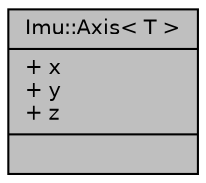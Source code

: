 digraph "Imu::Axis&lt; T &gt;"
{
 // LATEX_PDF_SIZE
  edge [fontname="Helvetica",fontsize="10",labelfontname="Helvetica",labelfontsize="10"];
  node [fontname="Helvetica",fontsize="10",shape=record];
  Node1 [label="{Imu::Axis\< T \>\n|+ x\l+ y\l+ z\l|}",height=0.2,width=0.4,color="black", fillcolor="grey75", style="filled", fontcolor="black",tooltip=" "];
}
